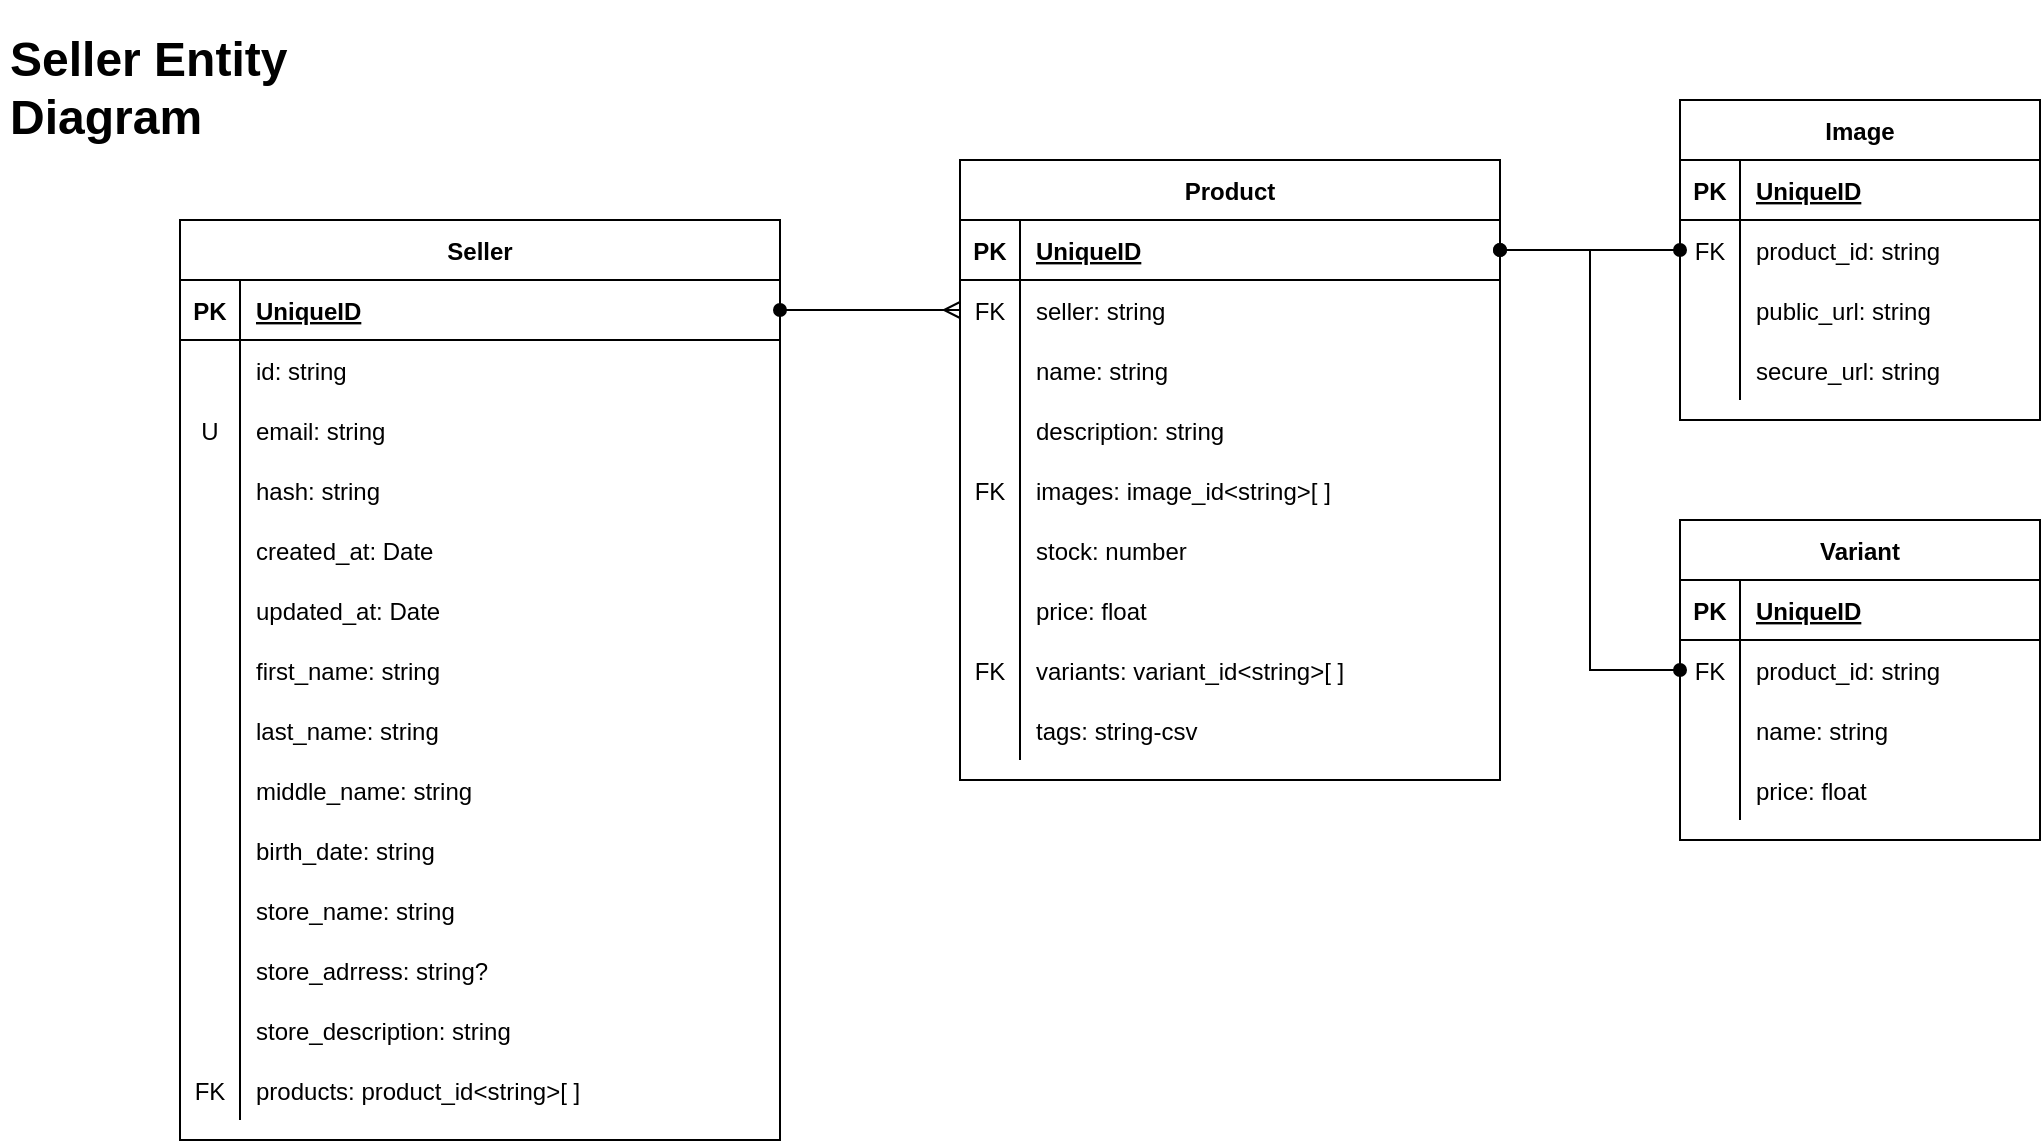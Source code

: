 <mxfile version="13.9.9" type="device"><diagram id="R7ykj3yUJ0ThIy8fvdJi" name="Seller Entity"><mxGraphModel dx="1643" dy="999" grid="1" gridSize="10" guides="1" tooltips="1" connect="1" arrows="1" fold="1" page="1" pageScale="1" pageWidth="850" pageHeight="1100" math="0" shadow="0"><root><mxCell id="0"/><mxCell id="1" parent="0"/><mxCell id="FujSMJ6z1Tt_XsOwBK_u-1" value="&lt;h1&gt;Seller Entity Diagram&lt;/h1&gt;" style="text;html=1;strokeColor=none;fillColor=none;spacing=5;spacingTop=-20;whiteSpace=wrap;overflow=hidden;rounded=0;" vertex="1" parent="1"><mxGeometry x="30" y="30" width="190" height="120" as="geometry"/></mxCell><mxCell id="FujSMJ6z1Tt_XsOwBK_u-2" value="Seller" style="shape=table;startSize=30;container=1;collapsible=1;childLayout=tableLayout;fixedRows=1;rowLines=0;fontStyle=1;align=center;resizeLast=1;" vertex="1" parent="1"><mxGeometry x="120" y="130" width="300" height="460" as="geometry"/></mxCell><mxCell id="FujSMJ6z1Tt_XsOwBK_u-3" value="" style="shape=partialRectangle;collapsible=0;dropTarget=0;pointerEvents=0;fillColor=none;top=0;left=0;bottom=1;right=0;points=[[0,0.5],[1,0.5]];portConstraint=eastwest;" vertex="1" parent="FujSMJ6z1Tt_XsOwBK_u-2"><mxGeometry y="30" width="300" height="30" as="geometry"/></mxCell><mxCell id="FujSMJ6z1Tt_XsOwBK_u-4" value="PK" style="shape=partialRectangle;connectable=0;fillColor=none;top=0;left=0;bottom=0;right=0;fontStyle=1;overflow=hidden;" vertex="1" parent="FujSMJ6z1Tt_XsOwBK_u-3"><mxGeometry width="30" height="30" as="geometry"/></mxCell><mxCell id="FujSMJ6z1Tt_XsOwBK_u-5" value="UniqueID" style="shape=partialRectangle;connectable=0;fillColor=none;top=0;left=0;bottom=0;right=0;align=left;spacingLeft=6;fontStyle=5;overflow=hidden;" vertex="1" parent="FujSMJ6z1Tt_XsOwBK_u-3"><mxGeometry x="30" width="270" height="30" as="geometry"/></mxCell><mxCell id="FujSMJ6z1Tt_XsOwBK_u-6" value="" style="shape=partialRectangle;collapsible=0;dropTarget=0;pointerEvents=0;fillColor=none;top=0;left=0;bottom=0;right=0;points=[[0,0.5],[1,0.5]];portConstraint=eastwest;" vertex="1" parent="FujSMJ6z1Tt_XsOwBK_u-2"><mxGeometry y="60" width="300" height="30" as="geometry"/></mxCell><mxCell id="FujSMJ6z1Tt_XsOwBK_u-7" value="" style="shape=partialRectangle;connectable=0;fillColor=none;top=0;left=0;bottom=0;right=0;editable=1;overflow=hidden;" vertex="1" parent="FujSMJ6z1Tt_XsOwBK_u-6"><mxGeometry width="30" height="30" as="geometry"/></mxCell><mxCell id="FujSMJ6z1Tt_XsOwBK_u-8" value="id: string" style="shape=partialRectangle;connectable=0;fillColor=none;top=0;left=0;bottom=0;right=0;align=left;spacingLeft=6;overflow=hidden;" vertex="1" parent="FujSMJ6z1Tt_XsOwBK_u-6"><mxGeometry x="30" width="270" height="30" as="geometry"/></mxCell><mxCell id="FujSMJ6z1Tt_XsOwBK_u-9" value="" style="shape=partialRectangle;collapsible=0;dropTarget=0;pointerEvents=0;fillColor=none;top=0;left=0;bottom=0;right=0;points=[[0,0.5],[1,0.5]];portConstraint=eastwest;" vertex="1" parent="FujSMJ6z1Tt_XsOwBK_u-2"><mxGeometry y="90" width="300" height="30" as="geometry"/></mxCell><mxCell id="FujSMJ6z1Tt_XsOwBK_u-10" value="U" style="shape=partialRectangle;connectable=0;fillColor=none;top=0;left=0;bottom=0;right=0;editable=1;overflow=hidden;" vertex="1" parent="FujSMJ6z1Tt_XsOwBK_u-9"><mxGeometry width="30" height="30" as="geometry"/></mxCell><mxCell id="FujSMJ6z1Tt_XsOwBK_u-11" value="email: string" style="shape=partialRectangle;connectable=0;fillColor=none;top=0;left=0;bottom=0;right=0;align=left;spacingLeft=6;overflow=hidden;" vertex="1" parent="FujSMJ6z1Tt_XsOwBK_u-9"><mxGeometry x="30" width="270" height="30" as="geometry"/></mxCell><mxCell id="FujSMJ6z1Tt_XsOwBK_u-12" value="" style="shape=partialRectangle;collapsible=0;dropTarget=0;pointerEvents=0;fillColor=none;top=0;left=0;bottom=0;right=0;points=[[0,0.5],[1,0.5]];portConstraint=eastwest;" vertex="1" parent="FujSMJ6z1Tt_XsOwBK_u-2"><mxGeometry y="120" width="300" height="30" as="geometry"/></mxCell><mxCell id="FujSMJ6z1Tt_XsOwBK_u-13" value="" style="shape=partialRectangle;connectable=0;fillColor=none;top=0;left=0;bottom=0;right=0;editable=1;overflow=hidden;" vertex="1" parent="FujSMJ6z1Tt_XsOwBK_u-12"><mxGeometry width="30" height="30" as="geometry"/></mxCell><mxCell id="FujSMJ6z1Tt_XsOwBK_u-14" value="hash: string" style="shape=partialRectangle;connectable=0;fillColor=none;top=0;left=0;bottom=0;right=0;align=left;spacingLeft=6;overflow=hidden;" vertex="1" parent="FujSMJ6z1Tt_XsOwBK_u-12"><mxGeometry x="30" width="270" height="30" as="geometry"/></mxCell><mxCell id="FujSMJ6z1Tt_XsOwBK_u-15" value="" style="shape=partialRectangle;collapsible=0;dropTarget=0;pointerEvents=0;fillColor=none;top=0;left=0;bottom=0;right=0;points=[[0,0.5],[1,0.5]];portConstraint=eastwest;" vertex="1" parent="FujSMJ6z1Tt_XsOwBK_u-2"><mxGeometry y="150" width="300" height="30" as="geometry"/></mxCell><mxCell id="FujSMJ6z1Tt_XsOwBK_u-16" value="" style="shape=partialRectangle;connectable=0;fillColor=none;top=0;left=0;bottom=0;right=0;editable=1;overflow=hidden;" vertex="1" parent="FujSMJ6z1Tt_XsOwBK_u-15"><mxGeometry width="30" height="30" as="geometry"/></mxCell><mxCell id="FujSMJ6z1Tt_XsOwBK_u-17" value="created_at: Date" style="shape=partialRectangle;connectable=0;fillColor=none;top=0;left=0;bottom=0;right=0;align=left;spacingLeft=6;overflow=hidden;" vertex="1" parent="FujSMJ6z1Tt_XsOwBK_u-15"><mxGeometry x="30" width="270" height="30" as="geometry"/></mxCell><mxCell id="FujSMJ6z1Tt_XsOwBK_u-18" value="" style="shape=partialRectangle;collapsible=0;dropTarget=0;pointerEvents=0;fillColor=none;top=0;left=0;bottom=0;right=0;points=[[0,0.5],[1,0.5]];portConstraint=eastwest;" vertex="1" parent="FujSMJ6z1Tt_XsOwBK_u-2"><mxGeometry y="180" width="300" height="30" as="geometry"/></mxCell><mxCell id="FujSMJ6z1Tt_XsOwBK_u-19" value="" style="shape=partialRectangle;connectable=0;fillColor=none;top=0;left=0;bottom=0;right=0;editable=1;overflow=hidden;" vertex="1" parent="FujSMJ6z1Tt_XsOwBK_u-18"><mxGeometry width="30" height="30" as="geometry"/></mxCell><mxCell id="FujSMJ6z1Tt_XsOwBK_u-20" value="updated_at: Date" style="shape=partialRectangle;connectable=0;fillColor=none;top=0;left=0;bottom=0;right=0;align=left;spacingLeft=6;overflow=hidden;" vertex="1" parent="FujSMJ6z1Tt_XsOwBK_u-18"><mxGeometry x="30" width="270" height="30" as="geometry"/></mxCell><mxCell id="FujSMJ6z1Tt_XsOwBK_u-21" value="" style="shape=partialRectangle;collapsible=0;dropTarget=0;pointerEvents=0;fillColor=none;top=0;left=0;bottom=0;right=0;points=[[0,0.5],[1,0.5]];portConstraint=eastwest;" vertex="1" parent="FujSMJ6z1Tt_XsOwBK_u-2"><mxGeometry y="210" width="300" height="30" as="geometry"/></mxCell><mxCell id="FujSMJ6z1Tt_XsOwBK_u-22" value="" style="shape=partialRectangle;connectable=0;fillColor=none;top=0;left=0;bottom=0;right=0;editable=1;overflow=hidden;" vertex="1" parent="FujSMJ6z1Tt_XsOwBK_u-21"><mxGeometry width="30" height="30" as="geometry"/></mxCell><mxCell id="FujSMJ6z1Tt_XsOwBK_u-23" value="first_name: string" style="shape=partialRectangle;connectable=0;fillColor=none;top=0;left=0;bottom=0;right=0;align=left;spacingLeft=6;overflow=hidden;" vertex="1" parent="FujSMJ6z1Tt_XsOwBK_u-21"><mxGeometry x="30" width="270" height="30" as="geometry"/></mxCell><mxCell id="FujSMJ6z1Tt_XsOwBK_u-37" value="" style="shape=partialRectangle;collapsible=0;dropTarget=0;pointerEvents=0;fillColor=none;top=0;left=0;bottom=0;right=0;points=[[0,0.5],[1,0.5]];portConstraint=eastwest;" vertex="1" parent="FujSMJ6z1Tt_XsOwBK_u-2"><mxGeometry y="240" width="300" height="30" as="geometry"/></mxCell><mxCell id="FujSMJ6z1Tt_XsOwBK_u-38" value="" style="shape=partialRectangle;connectable=0;fillColor=none;top=0;left=0;bottom=0;right=0;editable=1;overflow=hidden;" vertex="1" parent="FujSMJ6z1Tt_XsOwBK_u-37"><mxGeometry width="30" height="30" as="geometry"/></mxCell><mxCell id="FujSMJ6z1Tt_XsOwBK_u-39" value="last_name: string" style="shape=partialRectangle;connectable=0;fillColor=none;top=0;left=0;bottom=0;right=0;align=left;spacingLeft=6;overflow=hidden;" vertex="1" parent="FujSMJ6z1Tt_XsOwBK_u-37"><mxGeometry x="30" width="270" height="30" as="geometry"/></mxCell><mxCell id="FujSMJ6z1Tt_XsOwBK_u-40" value="" style="shape=partialRectangle;collapsible=0;dropTarget=0;pointerEvents=0;fillColor=none;top=0;left=0;bottom=0;right=0;points=[[0,0.5],[1,0.5]];portConstraint=eastwest;" vertex="1" parent="FujSMJ6z1Tt_XsOwBK_u-2"><mxGeometry y="270" width="300" height="30" as="geometry"/></mxCell><mxCell id="FujSMJ6z1Tt_XsOwBK_u-41" value="" style="shape=partialRectangle;connectable=0;fillColor=none;top=0;left=0;bottom=0;right=0;editable=1;overflow=hidden;" vertex="1" parent="FujSMJ6z1Tt_XsOwBK_u-40"><mxGeometry width="30" height="30" as="geometry"/></mxCell><mxCell id="FujSMJ6z1Tt_XsOwBK_u-42" value="middle_name: string" style="shape=partialRectangle;connectable=0;fillColor=none;top=0;left=0;bottom=0;right=0;align=left;spacingLeft=6;overflow=hidden;" vertex="1" parent="FujSMJ6z1Tt_XsOwBK_u-40"><mxGeometry x="30" width="270" height="30" as="geometry"/></mxCell><mxCell id="FujSMJ6z1Tt_XsOwBK_u-43" value="" style="shape=partialRectangle;collapsible=0;dropTarget=0;pointerEvents=0;fillColor=none;top=0;left=0;bottom=0;right=0;points=[[0,0.5],[1,0.5]];portConstraint=eastwest;" vertex="1" parent="FujSMJ6z1Tt_XsOwBK_u-2"><mxGeometry y="300" width="300" height="30" as="geometry"/></mxCell><mxCell id="FujSMJ6z1Tt_XsOwBK_u-44" value="" style="shape=partialRectangle;connectable=0;fillColor=none;top=0;left=0;bottom=0;right=0;editable=1;overflow=hidden;" vertex="1" parent="FujSMJ6z1Tt_XsOwBK_u-43"><mxGeometry width="30" height="30" as="geometry"/></mxCell><mxCell id="FujSMJ6z1Tt_XsOwBK_u-45" value="birth_date: string" style="shape=partialRectangle;connectable=0;fillColor=none;top=0;left=0;bottom=0;right=0;align=left;spacingLeft=6;overflow=hidden;" vertex="1" parent="FujSMJ6z1Tt_XsOwBK_u-43"><mxGeometry x="30" width="270" height="30" as="geometry"/></mxCell><mxCell id="FujSMJ6z1Tt_XsOwBK_u-46" value="" style="shape=partialRectangle;collapsible=0;dropTarget=0;pointerEvents=0;fillColor=none;top=0;left=0;bottom=0;right=0;points=[[0,0.5],[1,0.5]];portConstraint=eastwest;" vertex="1" parent="FujSMJ6z1Tt_XsOwBK_u-2"><mxGeometry y="330" width="300" height="30" as="geometry"/></mxCell><mxCell id="FujSMJ6z1Tt_XsOwBK_u-47" value="" style="shape=partialRectangle;connectable=0;fillColor=none;top=0;left=0;bottom=0;right=0;editable=1;overflow=hidden;" vertex="1" parent="FujSMJ6z1Tt_XsOwBK_u-46"><mxGeometry width="30" height="30" as="geometry"/></mxCell><mxCell id="FujSMJ6z1Tt_XsOwBK_u-48" value="store_name: string" style="shape=partialRectangle;connectable=0;fillColor=none;top=0;left=0;bottom=0;right=0;align=left;spacingLeft=6;overflow=hidden;" vertex="1" parent="FujSMJ6z1Tt_XsOwBK_u-46"><mxGeometry x="30" width="270" height="30" as="geometry"/></mxCell><mxCell id="FujSMJ6z1Tt_XsOwBK_u-49" value="" style="shape=partialRectangle;collapsible=0;dropTarget=0;pointerEvents=0;fillColor=none;top=0;left=0;bottom=0;right=0;points=[[0,0.5],[1,0.5]];portConstraint=eastwest;" vertex="1" parent="FujSMJ6z1Tt_XsOwBK_u-2"><mxGeometry y="360" width="300" height="30" as="geometry"/></mxCell><mxCell id="FujSMJ6z1Tt_XsOwBK_u-50" value="" style="shape=partialRectangle;connectable=0;fillColor=none;top=0;left=0;bottom=0;right=0;editable=1;overflow=hidden;" vertex="1" parent="FujSMJ6z1Tt_XsOwBK_u-49"><mxGeometry width="30" height="30" as="geometry"/></mxCell><mxCell id="FujSMJ6z1Tt_XsOwBK_u-51" value="store_adrress: string?" style="shape=partialRectangle;connectable=0;fillColor=none;top=0;left=0;bottom=0;right=0;align=left;spacingLeft=6;overflow=hidden;" vertex="1" parent="FujSMJ6z1Tt_XsOwBK_u-49"><mxGeometry x="30" width="270" height="30" as="geometry"/></mxCell><mxCell id="FujSMJ6z1Tt_XsOwBK_u-52" value="" style="shape=partialRectangle;collapsible=0;dropTarget=0;pointerEvents=0;fillColor=none;top=0;left=0;bottom=0;right=0;points=[[0,0.5],[1,0.5]];portConstraint=eastwest;" vertex="1" parent="FujSMJ6z1Tt_XsOwBK_u-2"><mxGeometry y="390" width="300" height="30" as="geometry"/></mxCell><mxCell id="FujSMJ6z1Tt_XsOwBK_u-53" value="" style="shape=partialRectangle;connectable=0;fillColor=none;top=0;left=0;bottom=0;right=0;editable=1;overflow=hidden;" vertex="1" parent="FujSMJ6z1Tt_XsOwBK_u-52"><mxGeometry width="30" height="30" as="geometry"/></mxCell><mxCell id="FujSMJ6z1Tt_XsOwBK_u-54" value="store_description: string" style="shape=partialRectangle;connectable=0;fillColor=none;top=0;left=0;bottom=0;right=0;align=left;spacingLeft=6;overflow=hidden;" vertex="1" parent="FujSMJ6z1Tt_XsOwBK_u-52"><mxGeometry x="30" width="270" height="30" as="geometry"/></mxCell><mxCell id="FujSMJ6z1Tt_XsOwBK_u-55" value="" style="shape=partialRectangle;collapsible=0;dropTarget=0;pointerEvents=0;fillColor=none;top=0;left=0;bottom=0;right=0;points=[[0,0.5],[1,0.5]];portConstraint=eastwest;" vertex="1" parent="FujSMJ6z1Tt_XsOwBK_u-2"><mxGeometry y="420" width="300" height="30" as="geometry"/></mxCell><mxCell id="FujSMJ6z1Tt_XsOwBK_u-56" value="FK" style="shape=partialRectangle;connectable=0;fillColor=none;top=0;left=0;bottom=0;right=0;editable=1;overflow=hidden;" vertex="1" parent="FujSMJ6z1Tt_XsOwBK_u-55"><mxGeometry width="30" height="30" as="geometry"/></mxCell><mxCell id="FujSMJ6z1Tt_XsOwBK_u-57" value="products: product_id&lt;string&gt;[ ]" style="shape=partialRectangle;connectable=0;fillColor=none;top=0;left=0;bottom=0;right=0;align=left;spacingLeft=6;overflow=hidden;" vertex="1" parent="FujSMJ6z1Tt_XsOwBK_u-55"><mxGeometry x="30" width="270" height="30" as="geometry"/></mxCell><mxCell id="FujSMJ6z1Tt_XsOwBK_u-58" value="Product" style="shape=table;startSize=30;container=1;collapsible=1;childLayout=tableLayout;fixedRows=1;rowLines=0;fontStyle=1;align=center;resizeLast=1;" vertex="1" parent="1"><mxGeometry x="510" y="100" width="270" height="310" as="geometry"/></mxCell><mxCell id="FujSMJ6z1Tt_XsOwBK_u-59" value="" style="shape=partialRectangle;collapsible=0;dropTarget=0;pointerEvents=0;fillColor=none;top=0;left=0;bottom=1;right=0;points=[[0,0.5],[1,0.5]];portConstraint=eastwest;" vertex="1" parent="FujSMJ6z1Tt_XsOwBK_u-58"><mxGeometry y="30" width="270" height="30" as="geometry"/></mxCell><mxCell id="FujSMJ6z1Tt_XsOwBK_u-60" value="PK" style="shape=partialRectangle;connectable=0;fillColor=none;top=0;left=0;bottom=0;right=0;fontStyle=1;overflow=hidden;" vertex="1" parent="FujSMJ6z1Tt_XsOwBK_u-59"><mxGeometry width="30" height="30" as="geometry"/></mxCell><mxCell id="FujSMJ6z1Tt_XsOwBK_u-61" value="UniqueID" style="shape=partialRectangle;connectable=0;fillColor=none;top=0;left=0;bottom=0;right=0;align=left;spacingLeft=6;fontStyle=5;overflow=hidden;" vertex="1" parent="FujSMJ6z1Tt_XsOwBK_u-59"><mxGeometry x="30" width="240" height="30" as="geometry"/></mxCell><mxCell id="FujSMJ6z1Tt_XsOwBK_u-62" value="" style="shape=partialRectangle;collapsible=0;dropTarget=0;pointerEvents=0;fillColor=none;top=0;left=0;bottom=0;right=0;points=[[0,0.5],[1,0.5]];portConstraint=eastwest;" vertex="1" parent="FujSMJ6z1Tt_XsOwBK_u-58"><mxGeometry y="60" width="270" height="30" as="geometry"/></mxCell><mxCell id="FujSMJ6z1Tt_XsOwBK_u-63" value="FK" style="shape=partialRectangle;connectable=0;fillColor=none;top=0;left=0;bottom=0;right=0;editable=1;overflow=hidden;" vertex="1" parent="FujSMJ6z1Tt_XsOwBK_u-62"><mxGeometry width="30" height="30" as="geometry"/></mxCell><mxCell id="FujSMJ6z1Tt_XsOwBK_u-64" value="seller: string" style="shape=partialRectangle;connectable=0;fillColor=none;top=0;left=0;bottom=0;right=0;align=left;spacingLeft=6;overflow=hidden;" vertex="1" parent="FujSMJ6z1Tt_XsOwBK_u-62"><mxGeometry x="30" width="240" height="30" as="geometry"/></mxCell><mxCell id="FujSMJ6z1Tt_XsOwBK_u-65" value="" style="shape=partialRectangle;collapsible=0;dropTarget=0;pointerEvents=0;fillColor=none;top=0;left=0;bottom=0;right=0;points=[[0,0.5],[1,0.5]];portConstraint=eastwest;" vertex="1" parent="FujSMJ6z1Tt_XsOwBK_u-58"><mxGeometry y="90" width="270" height="30" as="geometry"/></mxCell><mxCell id="FujSMJ6z1Tt_XsOwBK_u-66" value="" style="shape=partialRectangle;connectable=0;fillColor=none;top=0;left=0;bottom=0;right=0;editable=1;overflow=hidden;" vertex="1" parent="FujSMJ6z1Tt_XsOwBK_u-65"><mxGeometry width="30" height="30" as="geometry"/></mxCell><mxCell id="FujSMJ6z1Tt_XsOwBK_u-67" value="name: string" style="shape=partialRectangle;connectable=0;fillColor=none;top=0;left=0;bottom=0;right=0;align=left;spacingLeft=6;overflow=hidden;" vertex="1" parent="FujSMJ6z1Tt_XsOwBK_u-65"><mxGeometry x="30" width="240" height="30" as="geometry"/></mxCell><mxCell id="FujSMJ6z1Tt_XsOwBK_u-68" value="" style="shape=partialRectangle;collapsible=0;dropTarget=0;pointerEvents=0;fillColor=none;top=0;left=0;bottom=0;right=0;points=[[0,0.5],[1,0.5]];portConstraint=eastwest;" vertex="1" parent="FujSMJ6z1Tt_XsOwBK_u-58"><mxGeometry y="120" width="270" height="30" as="geometry"/></mxCell><mxCell id="FujSMJ6z1Tt_XsOwBK_u-69" value="" style="shape=partialRectangle;connectable=0;fillColor=none;top=0;left=0;bottom=0;right=0;editable=1;overflow=hidden;" vertex="1" parent="FujSMJ6z1Tt_XsOwBK_u-68"><mxGeometry width="30" height="30" as="geometry"/></mxCell><mxCell id="FujSMJ6z1Tt_XsOwBK_u-70" value="description: string" style="shape=partialRectangle;connectable=0;fillColor=none;top=0;left=0;bottom=0;right=0;align=left;spacingLeft=6;overflow=hidden;" vertex="1" parent="FujSMJ6z1Tt_XsOwBK_u-68"><mxGeometry x="30" width="240" height="30" as="geometry"/></mxCell><mxCell id="FujSMJ6z1Tt_XsOwBK_u-72" value="" style="shape=partialRectangle;collapsible=0;dropTarget=0;pointerEvents=0;fillColor=none;top=0;left=0;bottom=0;right=0;points=[[0,0.5],[1,0.5]];portConstraint=eastwest;" vertex="1" parent="FujSMJ6z1Tt_XsOwBK_u-58"><mxGeometry y="150" width="270" height="30" as="geometry"/></mxCell><mxCell id="FujSMJ6z1Tt_XsOwBK_u-73" value="FK" style="shape=partialRectangle;connectable=0;fillColor=none;top=0;left=0;bottom=0;right=0;editable=1;overflow=hidden;" vertex="1" parent="FujSMJ6z1Tt_XsOwBK_u-72"><mxGeometry width="30" height="30" as="geometry"/></mxCell><mxCell id="FujSMJ6z1Tt_XsOwBK_u-74" value="images: image_id&lt;string&gt;[ ]" style="shape=partialRectangle;connectable=0;fillColor=none;top=0;left=0;bottom=0;right=0;align=left;spacingLeft=6;overflow=hidden;" vertex="1" parent="FujSMJ6z1Tt_XsOwBK_u-72"><mxGeometry x="30" width="240" height="30" as="geometry"/></mxCell><mxCell id="FujSMJ6z1Tt_XsOwBK_u-75" value="" style="shape=partialRectangle;collapsible=0;dropTarget=0;pointerEvents=0;fillColor=none;top=0;left=0;bottom=0;right=0;points=[[0,0.5],[1,0.5]];portConstraint=eastwest;" vertex="1" parent="FujSMJ6z1Tt_XsOwBK_u-58"><mxGeometry y="180" width="270" height="30" as="geometry"/></mxCell><mxCell id="FujSMJ6z1Tt_XsOwBK_u-76" value="" style="shape=partialRectangle;connectable=0;fillColor=none;top=0;left=0;bottom=0;right=0;editable=1;overflow=hidden;" vertex="1" parent="FujSMJ6z1Tt_XsOwBK_u-75"><mxGeometry width="30" height="30" as="geometry"/></mxCell><mxCell id="FujSMJ6z1Tt_XsOwBK_u-77" value="stock: number" style="shape=partialRectangle;connectable=0;fillColor=none;top=0;left=0;bottom=0;right=0;align=left;spacingLeft=6;overflow=hidden;" vertex="1" parent="FujSMJ6z1Tt_XsOwBK_u-75"><mxGeometry x="30" width="240" height="30" as="geometry"/></mxCell><mxCell id="FujSMJ6z1Tt_XsOwBK_u-78" value="" style="shape=partialRectangle;collapsible=0;dropTarget=0;pointerEvents=0;fillColor=none;top=0;left=0;bottom=0;right=0;points=[[0,0.5],[1,0.5]];portConstraint=eastwest;" vertex="1" parent="FujSMJ6z1Tt_XsOwBK_u-58"><mxGeometry y="210" width="270" height="30" as="geometry"/></mxCell><mxCell id="FujSMJ6z1Tt_XsOwBK_u-79" value="" style="shape=partialRectangle;connectable=0;fillColor=none;top=0;left=0;bottom=0;right=0;editable=1;overflow=hidden;" vertex="1" parent="FujSMJ6z1Tt_XsOwBK_u-78"><mxGeometry width="30" height="30" as="geometry"/></mxCell><mxCell id="FujSMJ6z1Tt_XsOwBK_u-80" value="price: float" style="shape=partialRectangle;connectable=0;fillColor=none;top=0;left=0;bottom=0;right=0;align=left;spacingLeft=6;overflow=hidden;" vertex="1" parent="FujSMJ6z1Tt_XsOwBK_u-78"><mxGeometry x="30" width="240" height="30" as="geometry"/></mxCell><mxCell id="FujSMJ6z1Tt_XsOwBK_u-87" value="" style="shape=partialRectangle;collapsible=0;dropTarget=0;pointerEvents=0;fillColor=none;top=0;left=0;bottom=0;right=0;points=[[0,0.5],[1,0.5]];portConstraint=eastwest;" vertex="1" parent="FujSMJ6z1Tt_XsOwBK_u-58"><mxGeometry y="240" width="270" height="30" as="geometry"/></mxCell><mxCell id="FujSMJ6z1Tt_XsOwBK_u-88" value="FK" style="shape=partialRectangle;connectable=0;fillColor=none;top=0;left=0;bottom=0;right=0;editable=1;overflow=hidden;" vertex="1" parent="FujSMJ6z1Tt_XsOwBK_u-87"><mxGeometry width="30" height="30" as="geometry"/></mxCell><mxCell id="FujSMJ6z1Tt_XsOwBK_u-89" value="variants: variant_id&lt;string&gt;[ ]" style="shape=partialRectangle;connectable=0;fillColor=none;top=0;left=0;bottom=0;right=0;align=left;spacingLeft=6;overflow=hidden;" vertex="1" parent="FujSMJ6z1Tt_XsOwBK_u-87"><mxGeometry x="30" width="240" height="30" as="geometry"/></mxCell><mxCell id="FujSMJ6z1Tt_XsOwBK_u-93" value="" style="shape=partialRectangle;collapsible=0;dropTarget=0;pointerEvents=0;fillColor=none;top=0;left=0;bottom=0;right=0;points=[[0,0.5],[1,0.5]];portConstraint=eastwest;" vertex="1" parent="FujSMJ6z1Tt_XsOwBK_u-58"><mxGeometry y="270" width="270" height="30" as="geometry"/></mxCell><mxCell id="FujSMJ6z1Tt_XsOwBK_u-94" value="" style="shape=partialRectangle;connectable=0;fillColor=none;top=0;left=0;bottom=0;right=0;editable=1;overflow=hidden;" vertex="1" parent="FujSMJ6z1Tt_XsOwBK_u-93"><mxGeometry width="30" height="30" as="geometry"/></mxCell><mxCell id="FujSMJ6z1Tt_XsOwBK_u-95" value="tags: string-csv" style="shape=partialRectangle;connectable=0;fillColor=none;top=0;left=0;bottom=0;right=0;align=left;spacingLeft=6;overflow=hidden;" vertex="1" parent="FujSMJ6z1Tt_XsOwBK_u-93"><mxGeometry x="30" width="240" height="30" as="geometry"/></mxCell><mxCell id="FujSMJ6z1Tt_XsOwBK_u-96" style="edgeStyle=orthogonalEdgeStyle;rounded=0;orthogonalLoop=1;jettySize=auto;html=1;exitX=0;exitY=0.5;exitDx=0;exitDy=0;entryX=1;entryY=0.5;entryDx=0;entryDy=0;startArrow=ERmany;startFill=0;endArrow=oval;endFill=1;" edge="1" parent="1" source="FujSMJ6z1Tt_XsOwBK_u-62" target="FujSMJ6z1Tt_XsOwBK_u-3"><mxGeometry relative="1" as="geometry"/></mxCell><mxCell id="FujSMJ6z1Tt_XsOwBK_u-97" value="Image" style="shape=table;startSize=30;container=1;collapsible=1;childLayout=tableLayout;fixedRows=1;rowLines=0;fontStyle=1;align=center;resizeLast=1;" vertex="1" parent="1"><mxGeometry x="870" y="70" width="180" height="160" as="geometry"/></mxCell><mxCell id="FujSMJ6z1Tt_XsOwBK_u-98" value="" style="shape=partialRectangle;collapsible=0;dropTarget=0;pointerEvents=0;fillColor=none;top=0;left=0;bottom=1;right=0;points=[[0,0.5],[1,0.5]];portConstraint=eastwest;" vertex="1" parent="FujSMJ6z1Tt_XsOwBK_u-97"><mxGeometry y="30" width="180" height="30" as="geometry"/></mxCell><mxCell id="FujSMJ6z1Tt_XsOwBK_u-99" value="PK" style="shape=partialRectangle;connectable=0;fillColor=none;top=0;left=0;bottom=0;right=0;fontStyle=1;overflow=hidden;" vertex="1" parent="FujSMJ6z1Tt_XsOwBK_u-98"><mxGeometry width="30" height="30" as="geometry"/></mxCell><mxCell id="FujSMJ6z1Tt_XsOwBK_u-100" value="UniqueID" style="shape=partialRectangle;connectable=0;fillColor=none;top=0;left=0;bottom=0;right=0;align=left;spacingLeft=6;fontStyle=5;overflow=hidden;" vertex="1" parent="FujSMJ6z1Tt_XsOwBK_u-98"><mxGeometry x="30" width="150" height="30" as="geometry"/></mxCell><mxCell id="FujSMJ6z1Tt_XsOwBK_u-101" value="" style="shape=partialRectangle;collapsible=0;dropTarget=0;pointerEvents=0;fillColor=none;top=0;left=0;bottom=0;right=0;points=[[0,0.5],[1,0.5]];portConstraint=eastwest;" vertex="1" parent="FujSMJ6z1Tt_XsOwBK_u-97"><mxGeometry y="60" width="180" height="30" as="geometry"/></mxCell><mxCell id="FujSMJ6z1Tt_XsOwBK_u-102" value="FK" style="shape=partialRectangle;connectable=0;fillColor=none;top=0;left=0;bottom=0;right=0;editable=1;overflow=hidden;" vertex="1" parent="FujSMJ6z1Tt_XsOwBK_u-101"><mxGeometry width="30" height="30" as="geometry"/></mxCell><mxCell id="FujSMJ6z1Tt_XsOwBK_u-103" value="product_id: string" style="shape=partialRectangle;connectable=0;fillColor=none;top=0;left=0;bottom=0;right=0;align=left;spacingLeft=6;overflow=hidden;" vertex="1" parent="FujSMJ6z1Tt_XsOwBK_u-101"><mxGeometry x="30" width="150" height="30" as="geometry"/></mxCell><mxCell id="FujSMJ6z1Tt_XsOwBK_u-104" value="" style="shape=partialRectangle;collapsible=0;dropTarget=0;pointerEvents=0;fillColor=none;top=0;left=0;bottom=0;right=0;points=[[0,0.5],[1,0.5]];portConstraint=eastwest;" vertex="1" parent="FujSMJ6z1Tt_XsOwBK_u-97"><mxGeometry y="90" width="180" height="30" as="geometry"/></mxCell><mxCell id="FujSMJ6z1Tt_XsOwBK_u-105" value="" style="shape=partialRectangle;connectable=0;fillColor=none;top=0;left=0;bottom=0;right=0;editable=1;overflow=hidden;" vertex="1" parent="FujSMJ6z1Tt_XsOwBK_u-104"><mxGeometry width="30" height="30" as="geometry"/></mxCell><mxCell id="FujSMJ6z1Tt_XsOwBK_u-106" value="public_url: string" style="shape=partialRectangle;connectable=0;fillColor=none;top=0;left=0;bottom=0;right=0;align=left;spacingLeft=6;overflow=hidden;" vertex="1" parent="FujSMJ6z1Tt_XsOwBK_u-104"><mxGeometry x="30" width="150" height="30" as="geometry"/></mxCell><mxCell id="FujSMJ6z1Tt_XsOwBK_u-107" value="" style="shape=partialRectangle;collapsible=0;dropTarget=0;pointerEvents=0;fillColor=none;top=0;left=0;bottom=0;right=0;points=[[0,0.5],[1,0.5]];portConstraint=eastwest;" vertex="1" parent="FujSMJ6z1Tt_XsOwBK_u-97"><mxGeometry y="120" width="180" height="30" as="geometry"/></mxCell><mxCell id="FujSMJ6z1Tt_XsOwBK_u-108" value="" style="shape=partialRectangle;connectable=0;fillColor=none;top=0;left=0;bottom=0;right=0;editable=1;overflow=hidden;" vertex="1" parent="FujSMJ6z1Tt_XsOwBK_u-107"><mxGeometry width="30" height="30" as="geometry"/></mxCell><mxCell id="FujSMJ6z1Tt_XsOwBK_u-109" value="secure_url: string" style="shape=partialRectangle;connectable=0;fillColor=none;top=0;left=0;bottom=0;right=0;align=left;spacingLeft=6;overflow=hidden;" vertex="1" parent="FujSMJ6z1Tt_XsOwBK_u-107"><mxGeometry x="30" width="150" height="30" as="geometry"/></mxCell><mxCell id="FujSMJ6z1Tt_XsOwBK_u-110" style="edgeStyle=orthogonalEdgeStyle;rounded=0;orthogonalLoop=1;jettySize=auto;html=1;exitX=0;exitY=0.5;exitDx=0;exitDy=0;entryX=1;entryY=0.5;entryDx=0;entryDy=0;startArrow=oval;startFill=1;endArrow=oval;endFill=1;" edge="1" parent="1" source="FujSMJ6z1Tt_XsOwBK_u-101" target="FujSMJ6z1Tt_XsOwBK_u-59"><mxGeometry relative="1" as="geometry"/></mxCell><mxCell id="FujSMJ6z1Tt_XsOwBK_u-111" value="Variant" style="shape=table;startSize=30;container=1;collapsible=1;childLayout=tableLayout;fixedRows=1;rowLines=0;fontStyle=1;align=center;resizeLast=1;" vertex="1" parent="1"><mxGeometry x="870" y="280" width="180" height="160" as="geometry"/></mxCell><mxCell id="FujSMJ6z1Tt_XsOwBK_u-112" value="" style="shape=partialRectangle;collapsible=0;dropTarget=0;pointerEvents=0;fillColor=none;top=0;left=0;bottom=1;right=0;points=[[0,0.5],[1,0.5]];portConstraint=eastwest;" vertex="1" parent="FujSMJ6z1Tt_XsOwBK_u-111"><mxGeometry y="30" width="180" height="30" as="geometry"/></mxCell><mxCell id="FujSMJ6z1Tt_XsOwBK_u-113" value="PK" style="shape=partialRectangle;connectable=0;fillColor=none;top=0;left=0;bottom=0;right=0;fontStyle=1;overflow=hidden;" vertex="1" parent="FujSMJ6z1Tt_XsOwBK_u-112"><mxGeometry width="30" height="30" as="geometry"/></mxCell><mxCell id="FujSMJ6z1Tt_XsOwBK_u-114" value="UniqueID" style="shape=partialRectangle;connectable=0;fillColor=none;top=0;left=0;bottom=0;right=0;align=left;spacingLeft=6;fontStyle=5;overflow=hidden;" vertex="1" parent="FujSMJ6z1Tt_XsOwBK_u-112"><mxGeometry x="30" width="150" height="30" as="geometry"/></mxCell><mxCell id="FujSMJ6z1Tt_XsOwBK_u-115" value="" style="shape=partialRectangle;collapsible=0;dropTarget=0;pointerEvents=0;fillColor=none;top=0;left=0;bottom=0;right=0;points=[[0,0.5],[1,0.5]];portConstraint=eastwest;" vertex="1" parent="FujSMJ6z1Tt_XsOwBK_u-111"><mxGeometry y="60" width="180" height="30" as="geometry"/></mxCell><mxCell id="FujSMJ6z1Tt_XsOwBK_u-116" value="FK" style="shape=partialRectangle;connectable=0;fillColor=none;top=0;left=0;bottom=0;right=0;editable=1;overflow=hidden;" vertex="1" parent="FujSMJ6z1Tt_XsOwBK_u-115"><mxGeometry width="30" height="30" as="geometry"/></mxCell><mxCell id="FujSMJ6z1Tt_XsOwBK_u-117" value="product_id: string" style="shape=partialRectangle;connectable=0;fillColor=none;top=0;left=0;bottom=0;right=0;align=left;spacingLeft=6;overflow=hidden;" vertex="1" parent="FujSMJ6z1Tt_XsOwBK_u-115"><mxGeometry x="30" width="150" height="30" as="geometry"/></mxCell><mxCell id="FujSMJ6z1Tt_XsOwBK_u-118" value="" style="shape=partialRectangle;collapsible=0;dropTarget=0;pointerEvents=0;fillColor=none;top=0;left=0;bottom=0;right=0;points=[[0,0.5],[1,0.5]];portConstraint=eastwest;" vertex="1" parent="FujSMJ6z1Tt_XsOwBK_u-111"><mxGeometry y="90" width="180" height="30" as="geometry"/></mxCell><mxCell id="FujSMJ6z1Tt_XsOwBK_u-119" value="" style="shape=partialRectangle;connectable=0;fillColor=none;top=0;left=0;bottom=0;right=0;editable=1;overflow=hidden;" vertex="1" parent="FujSMJ6z1Tt_XsOwBK_u-118"><mxGeometry width="30" height="30" as="geometry"/></mxCell><mxCell id="FujSMJ6z1Tt_XsOwBK_u-120" value="name: string" style="shape=partialRectangle;connectable=0;fillColor=none;top=0;left=0;bottom=0;right=0;align=left;spacingLeft=6;overflow=hidden;" vertex="1" parent="FujSMJ6z1Tt_XsOwBK_u-118"><mxGeometry x="30" width="150" height="30" as="geometry"/></mxCell><mxCell id="FujSMJ6z1Tt_XsOwBK_u-121" value="" style="shape=partialRectangle;collapsible=0;dropTarget=0;pointerEvents=0;fillColor=none;top=0;left=0;bottom=0;right=0;points=[[0,0.5],[1,0.5]];portConstraint=eastwest;" vertex="1" parent="FujSMJ6z1Tt_XsOwBK_u-111"><mxGeometry y="120" width="180" height="30" as="geometry"/></mxCell><mxCell id="FujSMJ6z1Tt_XsOwBK_u-122" value="" style="shape=partialRectangle;connectable=0;fillColor=none;top=0;left=0;bottom=0;right=0;editable=1;overflow=hidden;" vertex="1" parent="FujSMJ6z1Tt_XsOwBK_u-121"><mxGeometry width="30" height="30" as="geometry"/></mxCell><mxCell id="FujSMJ6z1Tt_XsOwBK_u-123" value="price: float" style="shape=partialRectangle;connectable=0;fillColor=none;top=0;left=0;bottom=0;right=0;align=left;spacingLeft=6;overflow=hidden;" vertex="1" parent="FujSMJ6z1Tt_XsOwBK_u-121"><mxGeometry x="30" width="150" height="30" as="geometry"/></mxCell><mxCell id="FujSMJ6z1Tt_XsOwBK_u-125" style="edgeStyle=orthogonalEdgeStyle;rounded=0;orthogonalLoop=1;jettySize=auto;html=1;exitX=0;exitY=0.5;exitDx=0;exitDy=0;entryX=1;entryY=0.5;entryDx=0;entryDy=0;startArrow=oval;startFill=1;endArrow=oval;endFill=1;" edge="1" parent="1" source="FujSMJ6z1Tt_XsOwBK_u-115" target="FujSMJ6z1Tt_XsOwBK_u-59"><mxGeometry relative="1" as="geometry"/></mxCell></root></mxGraphModel></diagram></mxfile>
